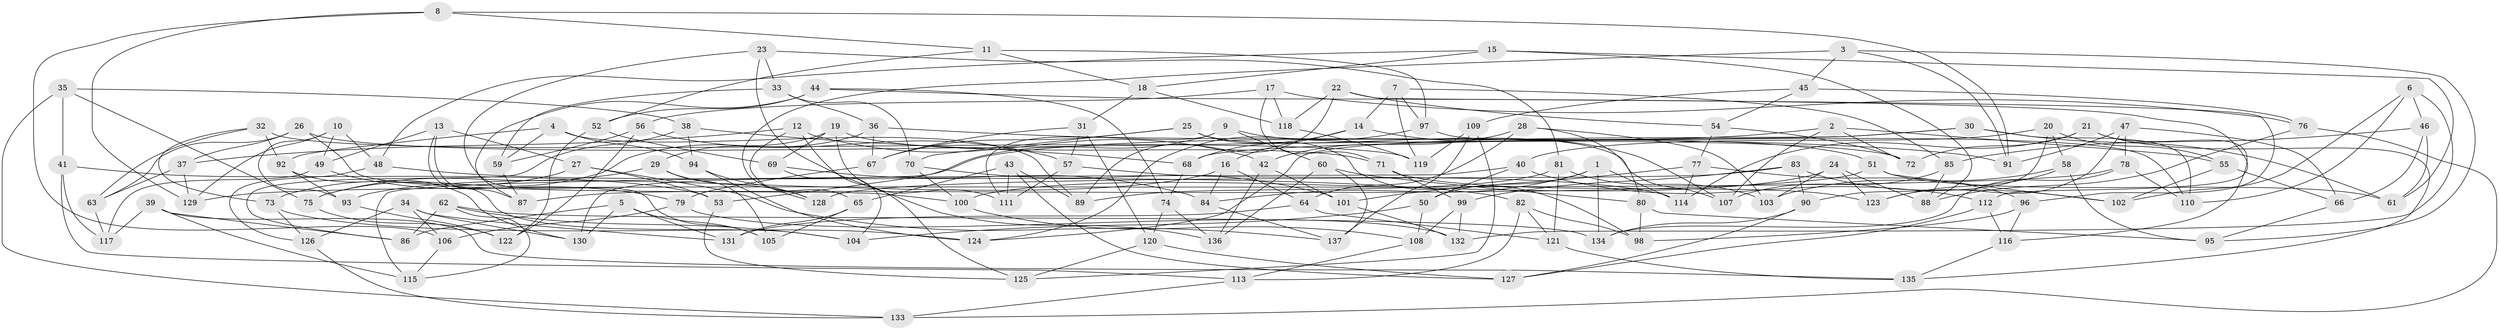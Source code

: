 // coarse degree distribution, {6: 0.41818181818181815, 4: 0.07272727272727272, 5: 0.16363636363636364, 7: 0.14545454545454545, 8: 0.18181818181818182, 3: 0.01818181818181818}
// Generated by graph-tools (version 1.1) at 2025/38/03/04/25 23:38:06]
// undirected, 137 vertices, 274 edges
graph export_dot {
  node [color=gray90,style=filled];
  1;
  2;
  3;
  4;
  5;
  6;
  7;
  8;
  9;
  10;
  11;
  12;
  13;
  14;
  15;
  16;
  17;
  18;
  19;
  20;
  21;
  22;
  23;
  24;
  25;
  26;
  27;
  28;
  29;
  30;
  31;
  32;
  33;
  34;
  35;
  36;
  37;
  38;
  39;
  40;
  41;
  42;
  43;
  44;
  45;
  46;
  47;
  48;
  49;
  50;
  51;
  52;
  53;
  54;
  55;
  56;
  57;
  58;
  59;
  60;
  61;
  62;
  63;
  64;
  65;
  66;
  67;
  68;
  69;
  70;
  71;
  72;
  73;
  74;
  75;
  76;
  77;
  78;
  79;
  80;
  81;
  82;
  83;
  84;
  85;
  86;
  87;
  88;
  89;
  90;
  91;
  92;
  93;
  94;
  95;
  96;
  97;
  98;
  99;
  100;
  101;
  102;
  103;
  104;
  105;
  106;
  107;
  108;
  109;
  110;
  111;
  112;
  113;
  114;
  115;
  116;
  117;
  118;
  119;
  120;
  121;
  122;
  123;
  124;
  125;
  126;
  127;
  128;
  129;
  130;
  131;
  132;
  133;
  134;
  135;
  136;
  137;
  1 -- 50;
  1 -- 84;
  1 -- 114;
  1 -- 134;
  2 -- 55;
  2 -- 72;
  2 -- 130;
  2 -- 107;
  3 -- 128;
  3 -- 91;
  3 -- 45;
  3 -- 95;
  4 -- 59;
  4 -- 94;
  4 -- 92;
  4 -- 89;
  5 -- 86;
  5 -- 130;
  5 -- 131;
  5 -- 105;
  6 -- 102;
  6 -- 110;
  6 -- 46;
  6 -- 132;
  7 -- 97;
  7 -- 14;
  7 -- 85;
  7 -- 119;
  8 -- 106;
  8 -- 129;
  8 -- 11;
  8 -- 91;
  9 -- 60;
  9 -- 111;
  9 -- 51;
  9 -- 53;
  10 -- 49;
  10 -- 48;
  10 -- 93;
  10 -- 129;
  11 -- 52;
  11 -- 97;
  11 -- 18;
  12 -- 42;
  12 -- 65;
  12 -- 125;
  12 -- 37;
  13 -- 49;
  13 -- 27;
  13 -- 87;
  13 -- 104;
  14 -- 107;
  14 -- 16;
  14 -- 68;
  15 -- 18;
  15 -- 48;
  15 -- 61;
  15 -- 88;
  16 -- 64;
  16 -- 93;
  16 -- 84;
  17 -- 76;
  17 -- 71;
  17 -- 56;
  17 -- 118;
  18 -- 118;
  18 -- 31;
  19 -- 29;
  19 -- 111;
  19 -- 69;
  19 -- 71;
  20 -- 58;
  20 -- 90;
  20 -- 55;
  20 -- 40;
  21 -- 114;
  21 -- 116;
  21 -- 72;
  21 -- 135;
  22 -- 89;
  22 -- 118;
  22 -- 54;
  22 -- 96;
  23 -- 33;
  23 -- 136;
  23 -- 105;
  23 -- 81;
  24 -- 123;
  24 -- 103;
  24 -- 100;
  24 -- 88;
  25 -- 98;
  25 -- 107;
  25 -- 70;
  25 -- 67;
  26 -- 63;
  26 -- 100;
  26 -- 37;
  26 -- 72;
  27 -- 73;
  27 -- 53;
  27 -- 137;
  28 -- 42;
  28 -- 103;
  28 -- 64;
  28 -- 80;
  29 -- 128;
  29 -- 75;
  29 -- 105;
  30 -- 110;
  30 -- 68;
  30 -- 61;
  30 -- 124;
  31 -- 67;
  31 -- 120;
  31 -- 57;
  32 -- 73;
  32 -- 92;
  32 -- 63;
  32 -- 119;
  33 -- 59;
  33 -- 70;
  33 -- 36;
  34 -- 106;
  34 -- 130;
  34 -- 131;
  34 -- 126;
  35 -- 133;
  35 -- 41;
  35 -- 75;
  35 -- 38;
  36 -- 75;
  36 -- 91;
  36 -- 67;
  37 -- 63;
  37 -- 129;
  38 -- 86;
  38 -- 94;
  38 -- 68;
  39 -- 115;
  39 -- 86;
  39 -- 135;
  39 -- 117;
  40 -- 50;
  40 -- 115;
  40 -- 112;
  41 -- 113;
  41 -- 53;
  41 -- 117;
  42 -- 101;
  42 -- 136;
  43 -- 65;
  43 -- 127;
  43 -- 89;
  43 -- 111;
  44 -- 52;
  44 -- 74;
  44 -- 87;
  44 -- 112;
  45 -- 76;
  45 -- 54;
  45 -- 109;
  46 -- 66;
  46 -- 85;
  46 -- 61;
  47 -- 66;
  47 -- 91;
  47 -- 78;
  47 -- 123;
  48 -- 126;
  48 -- 82;
  49 -- 117;
  49 -- 79;
  50 -- 108;
  50 -- 104;
  51 -- 61;
  51 -- 102;
  51 -- 87;
  52 -- 122;
  52 -- 69;
  53 -- 125;
  54 -- 77;
  54 -- 72;
  55 -- 102;
  55 -- 66;
  56 -- 122;
  56 -- 59;
  56 -- 57;
  57 -- 114;
  57 -- 111;
  58 -- 95;
  58 -- 103;
  58 -- 123;
  59 -- 87;
  60 -- 136;
  60 -- 80;
  60 -- 137;
  62 -- 104;
  62 -- 86;
  62 -- 115;
  62 -- 134;
  63 -- 117;
  64 -- 131;
  64 -- 121;
  65 -- 105;
  65 -- 131;
  66 -- 95;
  67 -- 79;
  68 -- 74;
  69 -- 104;
  69 -- 84;
  70 -- 101;
  70 -- 100;
  71 -- 99;
  71 -- 123;
  73 -- 124;
  73 -- 126;
  74 -- 120;
  74 -- 136;
  75 -- 122;
  76 -- 133;
  76 -- 88;
  77 -- 101;
  77 -- 114;
  77 -- 96;
  78 -- 110;
  78 -- 134;
  78 -- 129;
  79 -- 106;
  79 -- 132;
  80 -- 95;
  80 -- 98;
  81 -- 103;
  81 -- 121;
  81 -- 89;
  82 -- 113;
  82 -- 98;
  82 -- 121;
  83 -- 90;
  83 -- 102;
  83 -- 99;
  83 -- 128;
  84 -- 137;
  85 -- 107;
  85 -- 88;
  90 -- 127;
  90 -- 134;
  92 -- 93;
  92 -- 130;
  93 -- 122;
  94 -- 124;
  94 -- 128;
  96 -- 98;
  96 -- 116;
  97 -- 110;
  97 -- 124;
  99 -- 108;
  99 -- 132;
  100 -- 108;
  101 -- 132;
  106 -- 115;
  108 -- 113;
  109 -- 119;
  109 -- 125;
  109 -- 137;
  112 -- 116;
  112 -- 127;
  113 -- 133;
  116 -- 135;
  118 -- 119;
  120 -- 125;
  120 -- 127;
  121 -- 135;
  126 -- 133;
}
